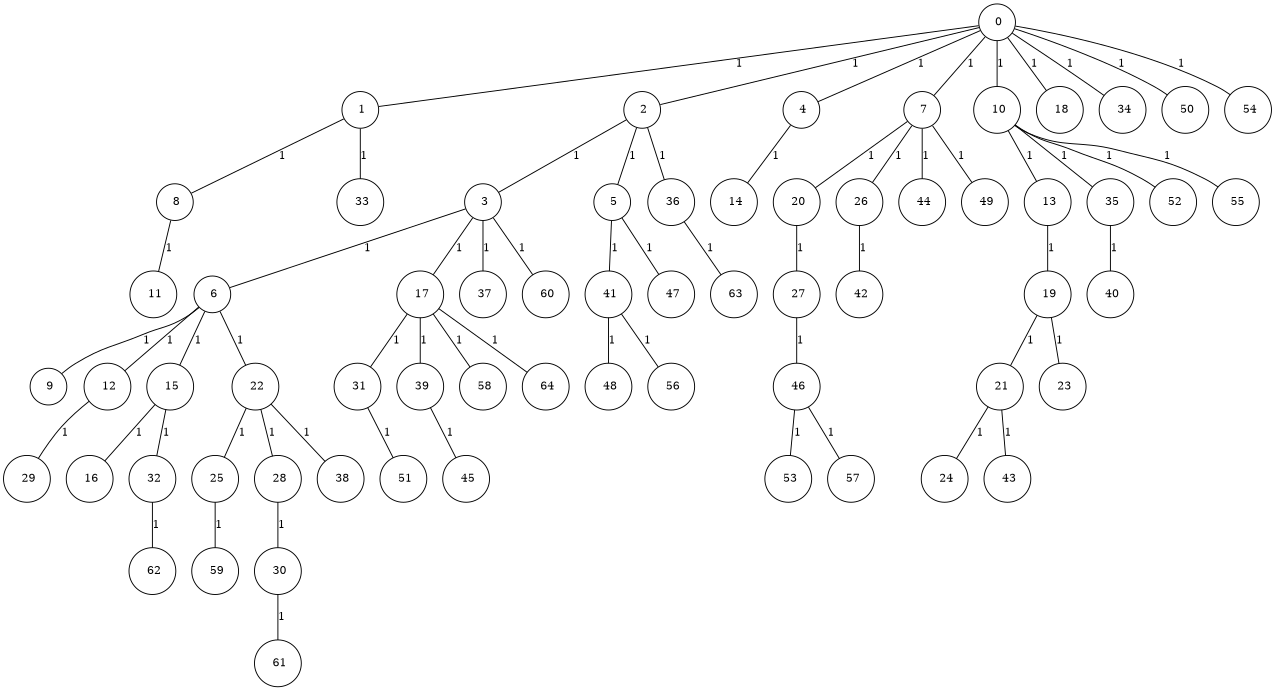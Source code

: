 graph G {
size="8.5,11;"
ratio = "expand;"
fixedsize="true;"
overlap="scale;"
node[shape=circle,width=.12,hight=.12,fontsize=12]
edge[fontsize=12]

0[label=" 0" color=black, pos="1.4611405,0.16351879!"];
1[label=" 1" color=black, pos="0.77474323,1.2291436!"];
2[label=" 2" color=black, pos="0.38276285,0.85387935!"];
3[label=" 3" color=black, pos="1.7070491,2.2041416!"];
4[label=" 4" color=black, pos="1.7173967,1.1861926!"];
5[label=" 5" color=black, pos="1.6923208,0.22127437!"];
6[label=" 6" color=black, pos="1.8028374,1.115918!"];
7[label=" 7" color=black, pos="1.2946402,0.20451025!"];
8[label=" 8" color=black, pos="0.85121312,2.5597364!"];
9[label=" 9" color=black, pos="0.46981651,1.9464769!"];
10[label=" 10" color=black, pos="0.1424455,2.8312477!"];
11[label=" 11" color=black, pos="2.919253,1.3724199!"];
12[label=" 12" color=black, pos="1.5287656,2.8628777!"];
13[label=" 13" color=black, pos="1.1572426,2.8620535!"];
14[label=" 14" color=black, pos="2.907695,2.0973074!"];
15[label=" 15" color=black, pos="2.6196967,1.9581159!"];
16[label=" 16" color=black, pos="2.6698467,1.0968662!"];
17[label=" 17" color=black, pos="2.3067324,2.9922426!"];
18[label=" 18" color=black, pos="0.8436993,2.2986725!"];
19[label=" 19" color=black, pos="0.85887957,2.399602!"];
20[label=" 20" color=black, pos="2.229705,2.6087315!"];
21[label=" 21" color=black, pos="1.3466318,0.34702741!"];
22[label=" 22" color=black, pos="1.4487565,1.4566621!"];
23[label=" 23" color=black, pos="2.7461525,1.5393631!"];
24[label=" 24" color=black, pos="1.9326304,0.55566232!"];
25[label=" 25" color=black, pos="0.67957235,2.6885408!"];
26[label=" 26" color=black, pos="2.3713951,2.286224!"];
27[label=" 27" color=black, pos="1.6583057,2.6179198!"];
28[label=" 28" color=black, pos="0.94830576,1.2749582!"];
29[label=" 29" color=black, pos="2.6974364,2.5492644!"];
30[label=" 30" color=black, pos="1.0663204,2.2146461!"];
31[label=" 31" color=black, pos="0.42070445,0.22847196!"];
32[label=" 32" color=black, pos="1.3902385,2.5926976!"];
33[label=" 33" color=black, pos="0.33203915,1.5930825!"];
34[label=" 34" color=black, pos="0.26845165,1.933709!"];
35[label=" 35" color=black, pos="0.56513251,0.814768!"];
36[label=" 36" color=black, pos="2.7782802,0.80837582!"];
37[label=" 37" color=black, pos="0.71171173,0.62190947!"];
38[label=" 38" color=black, pos="0.36356663,2.5905049!"];
39[label=" 39" color=black, pos="2.5905649,1.1376059!"];
40[label=" 40" color=black, pos="0.60311117,1.0506142!"];
41[label=" 41" color=black, pos="2.0115419,2.6385846!"];
42[label=" 42" color=black, pos="2.5230033,1.2067509!"];
43[label=" 43" color=black, pos="2.1239225,0.60157402!"];
44[label=" 44" color=black, pos="1.1112451,0.37791927!"];
45[label=" 45" color=black, pos="1.76759,1.6009889!"];
46[label=" 46" color=black, pos="2.8363844,2.9154277!"];
47[label=" 47" color=black, pos="1.0104708,2.4077526!"];
48[label=" 48" color=black, pos="0.78333717,0.54873227!"];
49[label=" 49" color=black, pos="0.10206361,1.0748727!"];
50[label=" 50" color=black, pos="2.7596105,2.7132026!"];
51[label=" 51" color=black, pos="0.30314257,0.78573572!"];
52[label=" 52" color=black, pos="0.72472649,1.2373445!"];
53[label=" 53" color=black, pos="2.1634837,2.6234732!"];
54[label=" 54" color=black, pos="1.0298273,2.4268173!"];
55[label=" 55" color=black, pos="1.5919346,2.6538801!"];
56[label=" 56" color=black, pos="1.2929368,2.1701508!"];
57[label=" 57" color=black, pos="1.3899292,1.0200672!"];
58[label=" 58" color=black, pos="2.5266472,2.0330728!"];
59[label=" 59" color=black, pos="1.0480465,1.2441774!"];
60[label=" 60" color=black, pos="1.9824635,0.26508953!"];
61[label=" 61" color=black, pos="1.3198554,0.14581535!"];
62[label=" 62" color=black, pos="0.42746364,1.3899808!"];
63[label=" 63" color=black, pos="2.4072026,1.3946699!"];
64[label=" 64" color=black, pos="1.2464732,1.0951398!"];
0--1[label="1"]
0--2[label="1"]
0--4[label="1"]
0--7[label="1"]
0--10[label="1"]
0--18[label="1"]
0--34[label="1"]
0--50[label="1"]
0--54[label="1"]
1--8[label="1"]
1--33[label="1"]
2--3[label="1"]
2--5[label="1"]
2--36[label="1"]
3--6[label="1"]
3--17[label="1"]
3--37[label="1"]
3--60[label="1"]
4--14[label="1"]
5--41[label="1"]
5--47[label="1"]
6--9[label="1"]
6--12[label="1"]
6--15[label="1"]
6--22[label="1"]
7--20[label="1"]
7--26[label="1"]
7--44[label="1"]
7--49[label="1"]
8--11[label="1"]
10--13[label="1"]
10--35[label="1"]
10--52[label="1"]
10--55[label="1"]
12--29[label="1"]
13--19[label="1"]
15--16[label="1"]
15--32[label="1"]
17--31[label="1"]
17--39[label="1"]
17--58[label="1"]
17--64[label="1"]
19--21[label="1"]
19--23[label="1"]
20--27[label="1"]
21--24[label="1"]
21--43[label="1"]
22--25[label="1"]
22--28[label="1"]
22--38[label="1"]
25--59[label="1"]
26--42[label="1"]
27--46[label="1"]
28--30[label="1"]
30--61[label="1"]
31--51[label="1"]
32--62[label="1"]
35--40[label="1"]
36--63[label="1"]
39--45[label="1"]
41--48[label="1"]
41--56[label="1"]
46--53[label="1"]
46--57[label="1"]

}
